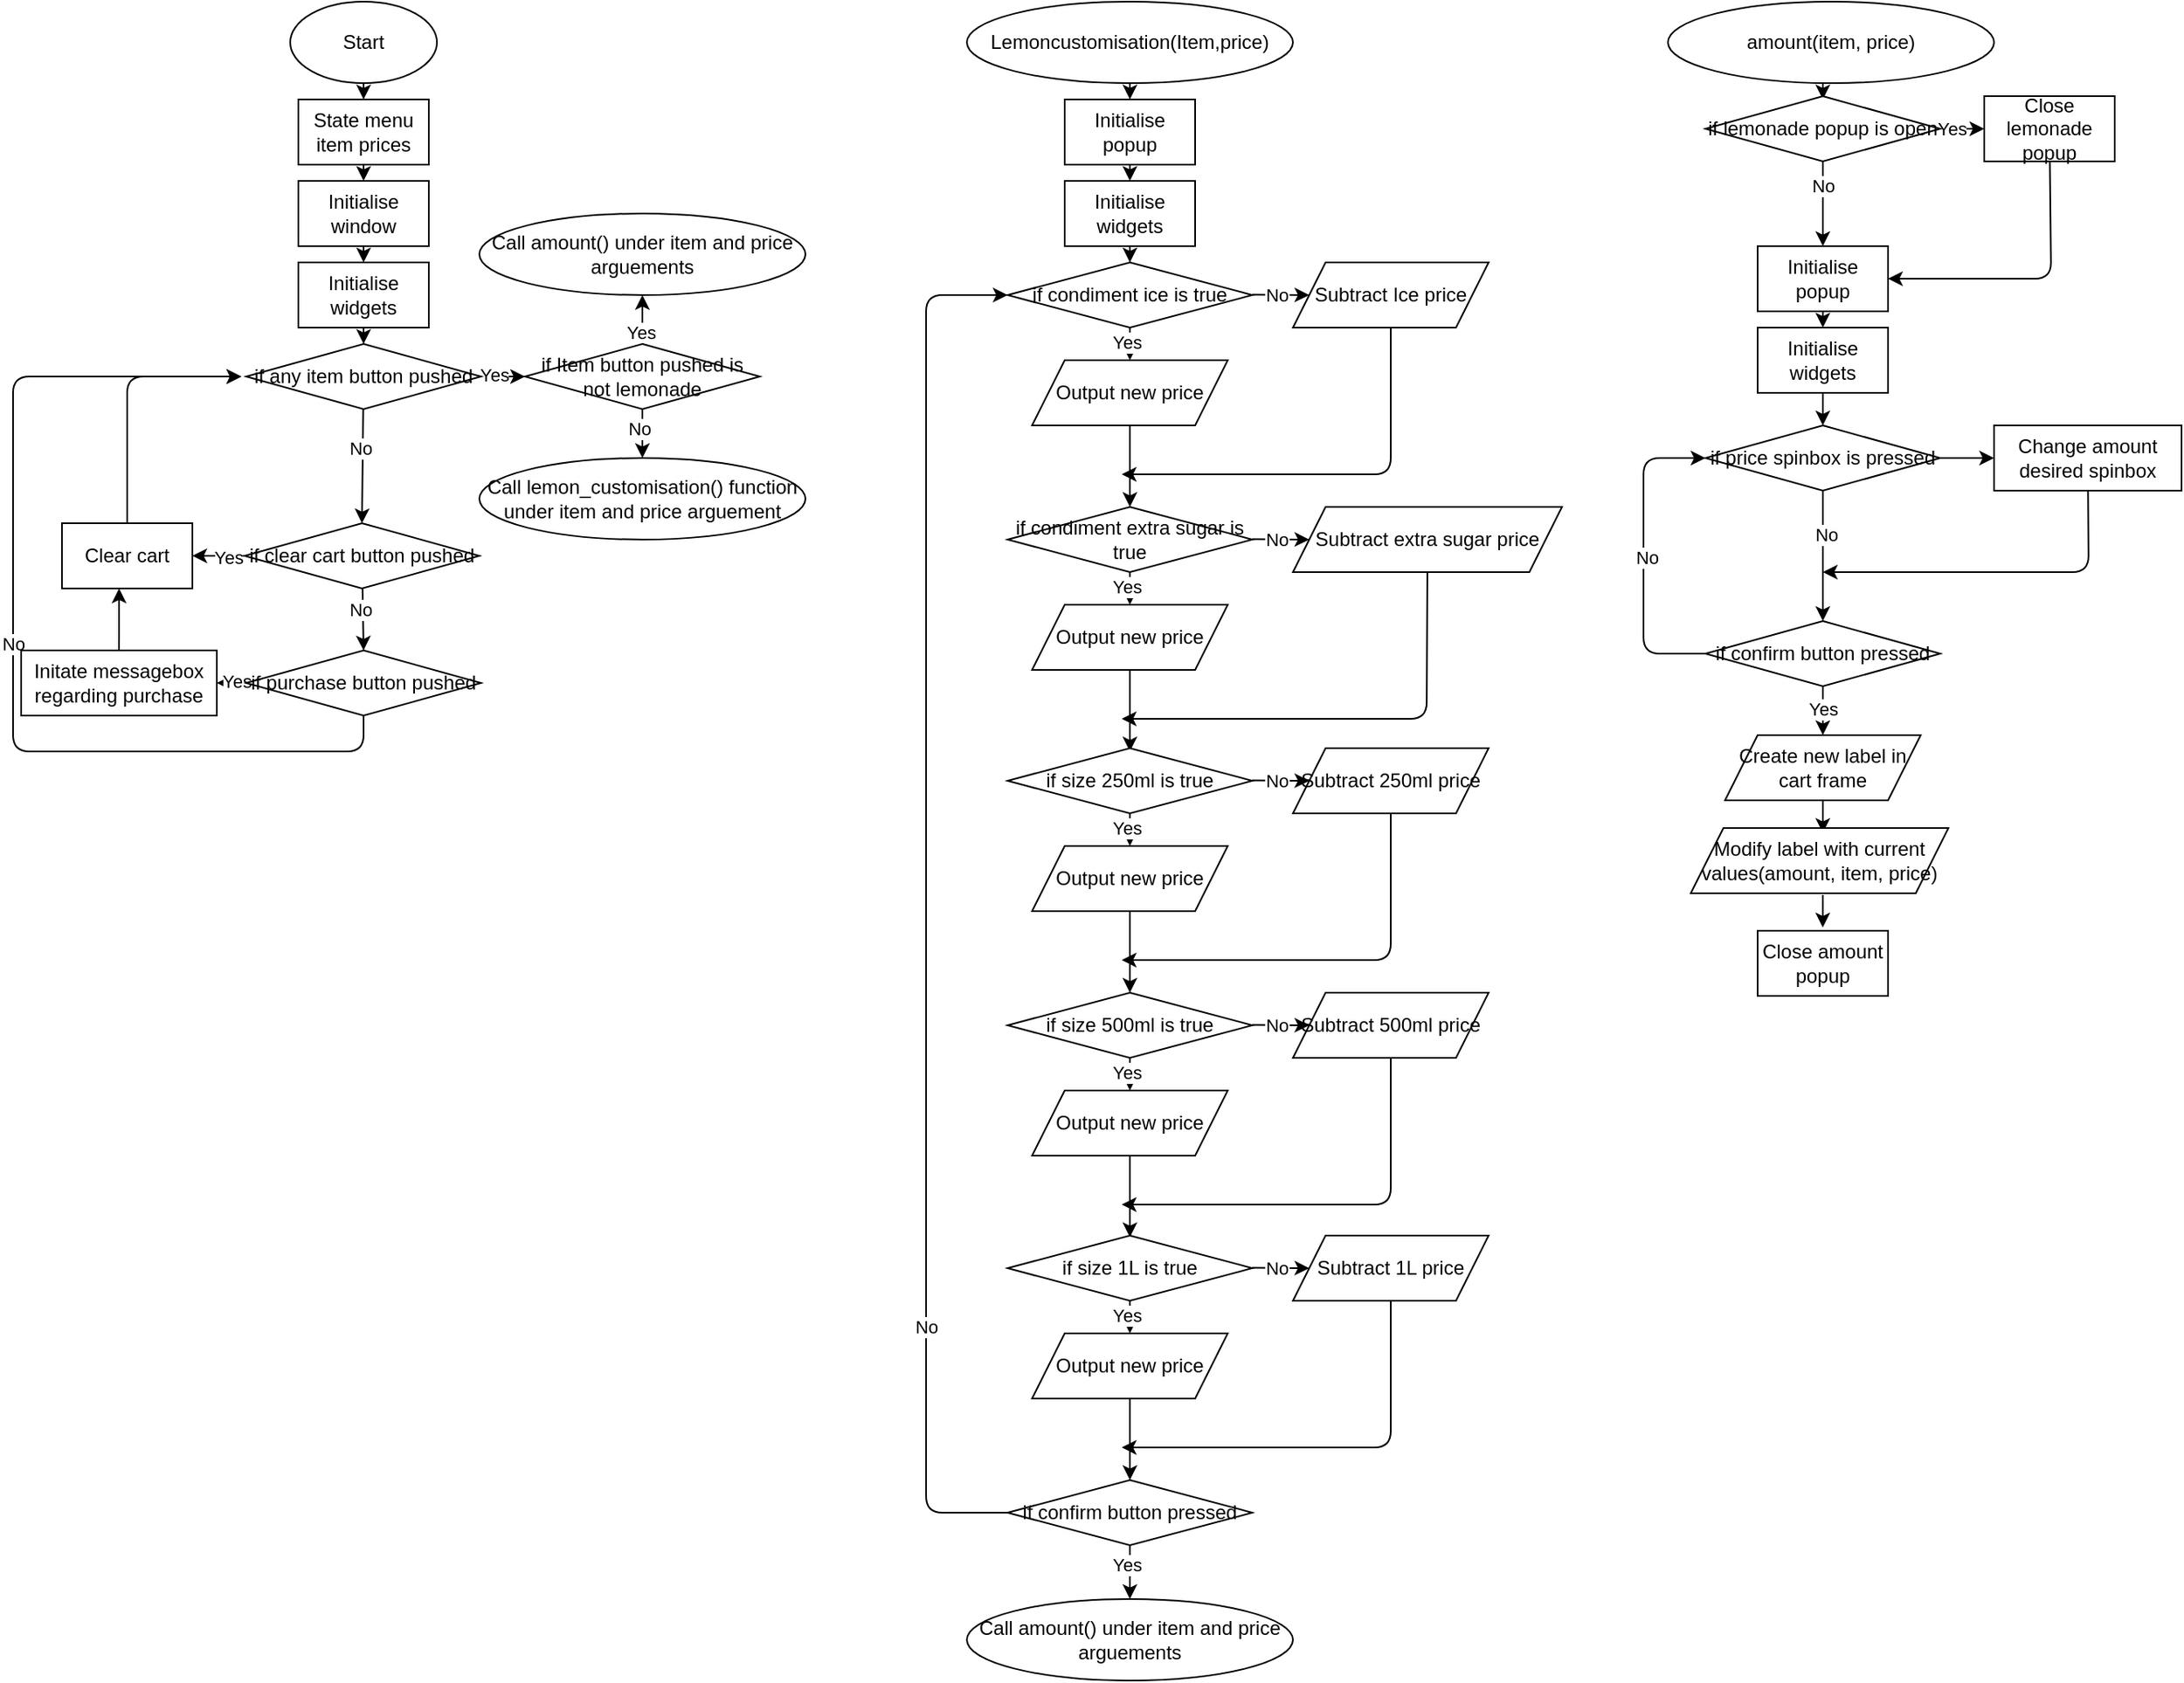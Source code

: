 <mxfile>
    <diagram id="gQBrSUTyi3p-asBFw3YK" name="Page-1">
        <mxGraphModel dx="5008" dy="1473" grid="1" gridSize="10" guides="1" tooltips="1" connect="1" arrows="1" fold="1" page="1" pageScale="1" pageWidth="850" pageHeight="1100" math="0" shadow="0">
            <root>
                <mxCell id="0"/>
                <mxCell id="1" parent="0"/>
                <mxCell id="2" value="Start" style="ellipse;whiteSpace=wrap;html=1;" parent="1" vertex="1">
                    <mxGeometry x="-720" y="50" width="90" height="50" as="geometry"/>
                </mxCell>
                <mxCell id="3" style="edgeStyle=none;html=1;exitX=0.5;exitY=1;exitDx=0;exitDy=0;" parent="1" target="5" edge="1">
                    <mxGeometry relative="1" as="geometry">
                        <mxPoint x="-675" y="100" as="sourcePoint"/>
                    </mxGeometry>
                </mxCell>
                <mxCell id="4" style="edgeStyle=none;html=1;exitX=0.5;exitY=1;exitDx=0;exitDy=0;entryX=0.5;entryY=0;entryDx=0;entryDy=0;" parent="1" source="5" target="7" edge="1">
                    <mxGeometry relative="1" as="geometry"/>
                </mxCell>
                <mxCell id="5" value="State menu item prices" style="rounded=0;whiteSpace=wrap;html=1;" parent="1" vertex="1">
                    <mxGeometry x="-715" y="110" width="80" height="40" as="geometry"/>
                </mxCell>
                <mxCell id="6" style="edgeStyle=none;html=1;exitX=0.5;exitY=1;exitDx=0;exitDy=0;" parent="1" source="7" target="9" edge="1">
                    <mxGeometry relative="1" as="geometry"/>
                </mxCell>
                <mxCell id="7" value="Initialise window" style="rounded=0;whiteSpace=wrap;html=1;" parent="1" vertex="1">
                    <mxGeometry x="-715" y="160" width="80" height="40" as="geometry"/>
                </mxCell>
                <mxCell id="9" value="Initialise widgets" style="rounded=0;whiteSpace=wrap;html=1;" parent="1" vertex="1">
                    <mxGeometry x="-715" y="210" width="80" height="40" as="geometry"/>
                </mxCell>
                <mxCell id="12" style="edgeStyle=none;html=1;exitX=0.5;exitY=1;exitDx=0;exitDy=0;entryX=0.5;entryY=0;entryDx=0;entryDy=0;" parent="1" source="10" target="11" edge="1">
                    <mxGeometry relative="1" as="geometry"/>
                </mxCell>
                <mxCell id="37" value="No" style="edgeLabel;html=1;align=center;verticalAlign=middle;resizable=0;points=[];" parent="12" vertex="1" connectable="0">
                    <mxGeometry x="-0.225" y="-2" relative="1" as="geometry">
                        <mxPoint as="offset"/>
                    </mxGeometry>
                </mxCell>
                <mxCell id="34" style="edgeStyle=none;html=1;entryX=0.5;entryY=1;entryDx=0;entryDy=0;" parent="1" source="10" edge="1" target="36">
                    <mxGeometry relative="1" as="geometry">
                        <mxPoint x="-389" y="280" as="targetPoint"/>
                    </mxGeometry>
                </mxCell>
                <mxCell id="35" value="Yes" style="edgeLabel;html=1;align=center;verticalAlign=middle;resizable=0;points=[];" parent="34" vertex="1" connectable="0">
                    <mxGeometry x="-0.541" y="1" relative="1" as="geometry">
                        <mxPoint as="offset"/>
                    </mxGeometry>
                </mxCell>
                <mxCell id="10" value="if Item button pushed is not lemonade" style="rhombus;whiteSpace=wrap;html=1;" parent="1" vertex="1">
                    <mxGeometry x="-576" y="260" width="144" height="40" as="geometry"/>
                </mxCell>
                <mxCell id="11" value="Call lemon_customisation() function under item and price arguement" style="ellipse;whiteSpace=wrap;html=1;" parent="1" vertex="1">
                    <mxGeometry x="-604" y="330" width="200" height="50" as="geometry"/>
                </mxCell>
                <mxCell id="18" value="Lemoncustomisation(Item,price)" style="ellipse;whiteSpace=wrap;html=1;" parent="1" vertex="1">
                    <mxGeometry x="-305" y="50" width="200" height="50" as="geometry"/>
                </mxCell>
                <mxCell id="20" style="edgeStyle=none;html=1;exitX=0.5;exitY=1;exitDx=0;exitDy=0;entryX=0.5;entryY=0;entryDx=0;entryDy=0;" parent="1" target="22" edge="1">
                    <mxGeometry relative="1" as="geometry">
                        <mxPoint x="-205" y="100" as="sourcePoint"/>
                    </mxGeometry>
                </mxCell>
                <mxCell id="21" style="edgeStyle=none;html=1;exitX=0.5;exitY=1;exitDx=0;exitDy=0;" parent="1" source="22" target="24" edge="1">
                    <mxGeometry relative="1" as="geometry"/>
                </mxCell>
                <mxCell id="22" value="Initialise popup" style="rounded=0;whiteSpace=wrap;html=1;" parent="1" vertex="1">
                    <mxGeometry x="-245" y="110" width="80" height="40" as="geometry"/>
                </mxCell>
                <mxCell id="23" style="edgeStyle=none;html=1;exitX=0.5;exitY=1;exitDx=0;exitDy=0;entryX=0.5;entryY=0;entryDx=0;entryDy=0;" parent="1" source="24" edge="1">
                    <mxGeometry relative="1" as="geometry">
                        <mxPoint x="-205" y="210" as="targetPoint"/>
                    </mxGeometry>
                </mxCell>
                <mxCell id="24" value="Initialise widgets" style="rounded=0;whiteSpace=wrap;html=1;" parent="1" vertex="1">
                    <mxGeometry x="-245" y="160" width="80" height="40" as="geometry"/>
                </mxCell>
                <mxCell id="29" value="" style="edgeStyle=none;html=1;" parent="1" source="25" target="28" edge="1">
                    <mxGeometry relative="1" as="geometry"/>
                </mxCell>
                <mxCell id="30" value="Yes" style="edgeLabel;html=1;align=center;verticalAlign=middle;resizable=0;points=[];" parent="29" vertex="1" connectable="0">
                    <mxGeometry x="-0.13" y="-2" relative="1" as="geometry">
                        <mxPoint as="offset"/>
                    </mxGeometry>
                </mxCell>
                <mxCell id="31" style="edgeStyle=none;html=1;" parent="1" edge="1">
                    <mxGeometry relative="1" as="geometry">
                        <mxPoint x="-95" y="230" as="targetPoint"/>
                        <mxPoint x="-130" y="229.79" as="sourcePoint"/>
                    </mxGeometry>
                </mxCell>
                <mxCell id="32" value="No" style="edgeLabel;html=1;align=center;verticalAlign=middle;resizable=0;points=[];" parent="31" vertex="1" connectable="0">
                    <mxGeometry x="-0.162" relative="1" as="geometry">
                        <mxPoint as="offset"/>
                    </mxGeometry>
                </mxCell>
                <mxCell id="25" value="if condiment ice is true" style="rhombus;whiteSpace=wrap;html=1;" parent="1" vertex="1">
                    <mxGeometry x="-280" y="210" width="150" height="40" as="geometry"/>
                </mxCell>
                <mxCell id="38" style="edgeStyle=none;html=1;" parent="1" source="28" edge="1">
                    <mxGeometry relative="1" as="geometry">
                        <mxPoint x="-205" y="360" as="targetPoint"/>
                    </mxGeometry>
                </mxCell>
                <mxCell id="28" value="Output new price" style="shape=parallelogram;perimeter=parallelogramPerimeter;whiteSpace=wrap;html=1;fixedSize=1;" parent="1" vertex="1">
                    <mxGeometry x="-265" y="270" width="120" height="40" as="geometry"/>
                </mxCell>
                <mxCell id="39" style="edgeStyle=none;html=1;" parent="1" source="33" edge="1">
                    <mxGeometry relative="1" as="geometry">
                        <mxPoint x="-210" y="340" as="targetPoint"/>
                        <Array as="points">
                            <mxPoint x="-45" y="340"/>
                        </Array>
                    </mxGeometry>
                </mxCell>
                <mxCell id="33" value="Subtract Ice price" style="shape=parallelogram;perimeter=parallelogramPerimeter;whiteSpace=wrap;html=1;fixedSize=1;" parent="1" vertex="1">
                    <mxGeometry x="-105" y="210" width="120" height="40" as="geometry"/>
                </mxCell>
                <mxCell id="36" value="Call amount() under item and price arguements" style="ellipse;whiteSpace=wrap;html=1;" parent="1" vertex="1">
                    <mxGeometry x="-604" y="180" width="200" height="50" as="geometry"/>
                </mxCell>
                <mxCell id="41" value="" style="edgeStyle=none;html=1;" parent="1" source="45" target="47" edge="1">
                    <mxGeometry relative="1" as="geometry"/>
                </mxCell>
                <mxCell id="42" value="Yes" style="edgeLabel;html=1;align=center;verticalAlign=middle;resizable=0;points=[];" parent="41" vertex="1" connectable="0">
                    <mxGeometry x="-0.13" y="-2" relative="1" as="geometry">
                        <mxPoint as="offset"/>
                    </mxGeometry>
                </mxCell>
                <mxCell id="43" style="edgeStyle=none;html=1;" parent="1" edge="1">
                    <mxGeometry relative="1" as="geometry">
                        <mxPoint x="-95" y="380" as="targetPoint"/>
                        <mxPoint x="-130" y="379.79" as="sourcePoint"/>
                    </mxGeometry>
                </mxCell>
                <mxCell id="44" value="No" style="edgeLabel;html=1;align=center;verticalAlign=middle;resizable=0;points=[];" parent="43" vertex="1" connectable="0">
                    <mxGeometry x="-0.162" relative="1" as="geometry">
                        <mxPoint as="offset"/>
                    </mxGeometry>
                </mxCell>
                <mxCell id="45" value="if condiment extra sugar is true" style="rhombus;whiteSpace=wrap;html=1;" parent="1" vertex="1">
                    <mxGeometry x="-280" y="360" width="150" height="40" as="geometry"/>
                </mxCell>
                <mxCell id="46" style="edgeStyle=none;html=1;" parent="1" source="47" edge="1">
                    <mxGeometry relative="1" as="geometry">
                        <mxPoint x="-205" y="510" as="targetPoint"/>
                    </mxGeometry>
                </mxCell>
                <mxCell id="47" value="Output new price" style="shape=parallelogram;perimeter=parallelogramPerimeter;whiteSpace=wrap;html=1;fixedSize=1;" parent="1" vertex="1">
                    <mxGeometry x="-265" y="420" width="120" height="40" as="geometry"/>
                </mxCell>
                <mxCell id="48" style="edgeStyle=none;html=1;" parent="1" edge="1">
                    <mxGeometry relative="1" as="geometry">
                        <mxPoint x="-210" y="490" as="targetPoint"/>
                        <Array as="points">
                            <mxPoint x="-23" y="490"/>
                        </Array>
                        <mxPoint x="-22.553" y="400" as="sourcePoint"/>
                    </mxGeometry>
                </mxCell>
                <mxCell id="49" value="Subtract extra sugar price" style="shape=parallelogram;perimeter=parallelogramPerimeter;whiteSpace=wrap;html=1;fixedSize=1;" parent="1" vertex="1">
                    <mxGeometry x="-105" y="360" width="165" height="40" as="geometry"/>
                </mxCell>
                <mxCell id="50" value="" style="edgeStyle=none;html=1;" parent="1" source="54" target="56" edge="1">
                    <mxGeometry relative="1" as="geometry"/>
                </mxCell>
                <mxCell id="51" value="Yes" style="edgeLabel;html=1;align=center;verticalAlign=middle;resizable=0;points=[];" parent="50" vertex="1" connectable="0">
                    <mxGeometry x="-0.13" y="-2" relative="1" as="geometry">
                        <mxPoint as="offset"/>
                    </mxGeometry>
                </mxCell>
                <mxCell id="52" style="edgeStyle=none;html=1;" parent="1" edge="1">
                    <mxGeometry relative="1" as="geometry">
                        <mxPoint x="-95" y="528" as="targetPoint"/>
                        <mxPoint x="-130" y="527.79" as="sourcePoint"/>
                    </mxGeometry>
                </mxCell>
                <mxCell id="53" value="No" style="edgeLabel;html=1;align=center;verticalAlign=middle;resizable=0;points=[];" parent="52" vertex="1" connectable="0">
                    <mxGeometry x="-0.162" relative="1" as="geometry">
                        <mxPoint as="offset"/>
                    </mxGeometry>
                </mxCell>
                <mxCell id="54" value="if size 250ml is true" style="rhombus;whiteSpace=wrap;html=1;" parent="1" vertex="1">
                    <mxGeometry x="-280" y="508" width="150" height="40" as="geometry"/>
                </mxCell>
                <mxCell id="55" style="edgeStyle=none;html=1;" parent="1" source="56" edge="1">
                    <mxGeometry relative="1" as="geometry">
                        <mxPoint x="-205" y="658" as="targetPoint"/>
                    </mxGeometry>
                </mxCell>
                <mxCell id="56" value="Output new price" style="shape=parallelogram;perimeter=parallelogramPerimeter;whiteSpace=wrap;html=1;fixedSize=1;" parent="1" vertex="1">
                    <mxGeometry x="-265" y="568" width="120" height="40" as="geometry"/>
                </mxCell>
                <mxCell id="57" style="edgeStyle=none;html=1;" parent="1" source="58" edge="1">
                    <mxGeometry relative="1" as="geometry">
                        <mxPoint x="-210" y="638" as="targetPoint"/>
                        <Array as="points">
                            <mxPoint x="-45" y="638"/>
                        </Array>
                    </mxGeometry>
                </mxCell>
                <mxCell id="58" value="Subtract 250ml price" style="shape=parallelogram;perimeter=parallelogramPerimeter;whiteSpace=wrap;html=1;fixedSize=1;" parent="1" vertex="1">
                    <mxGeometry x="-105" y="508" width="120" height="40" as="geometry"/>
                </mxCell>
                <mxCell id="59" value="" style="edgeStyle=none;html=1;" parent="1" source="63" target="65" edge="1">
                    <mxGeometry relative="1" as="geometry"/>
                </mxCell>
                <mxCell id="60" value="Yes" style="edgeLabel;html=1;align=center;verticalAlign=middle;resizable=0;points=[];" parent="59" vertex="1" connectable="0">
                    <mxGeometry x="-0.13" y="-2" relative="1" as="geometry">
                        <mxPoint as="offset"/>
                    </mxGeometry>
                </mxCell>
                <mxCell id="61" style="edgeStyle=none;html=1;" parent="1" edge="1">
                    <mxGeometry relative="1" as="geometry">
                        <mxPoint x="-95" y="678" as="targetPoint"/>
                        <mxPoint x="-130" y="677.79" as="sourcePoint"/>
                    </mxGeometry>
                </mxCell>
                <mxCell id="62" value="No" style="edgeLabel;html=1;align=center;verticalAlign=middle;resizable=0;points=[];" parent="61" vertex="1" connectable="0">
                    <mxGeometry x="-0.162" relative="1" as="geometry">
                        <mxPoint as="offset"/>
                    </mxGeometry>
                </mxCell>
                <mxCell id="63" value="&lt;span style=&quot;color: rgb(0, 0, 0);&quot;&gt;if size 500ml is true&lt;/span&gt;" style="rhombus;whiteSpace=wrap;html=1;" parent="1" vertex="1">
                    <mxGeometry x="-280" y="658" width="150" height="40" as="geometry"/>
                </mxCell>
                <mxCell id="64" style="edgeStyle=none;html=1;" parent="1" source="65" edge="1">
                    <mxGeometry relative="1" as="geometry">
                        <mxPoint x="-205" y="808" as="targetPoint"/>
                    </mxGeometry>
                </mxCell>
                <mxCell id="65" value="Output new price" style="shape=parallelogram;perimeter=parallelogramPerimeter;whiteSpace=wrap;html=1;fixedSize=1;" parent="1" vertex="1">
                    <mxGeometry x="-265" y="718" width="120" height="40" as="geometry"/>
                </mxCell>
                <mxCell id="68" style="edgeStyle=none;html=1;" parent="1" source="69" edge="1">
                    <mxGeometry relative="1" as="geometry">
                        <mxPoint x="-210" y="788" as="targetPoint"/>
                        <Array as="points">
                            <mxPoint x="-45" y="788"/>
                        </Array>
                    </mxGeometry>
                </mxCell>
                <mxCell id="69" value="Subtract 500ml price" style="shape=parallelogram;perimeter=parallelogramPerimeter;whiteSpace=wrap;html=1;fixedSize=1;" parent="1" vertex="1">
                    <mxGeometry x="-105" y="658" width="120" height="40" as="geometry"/>
                </mxCell>
                <mxCell id="70" value="" style="edgeStyle=none;html=1;" parent="1" source="74" target="76" edge="1">
                    <mxGeometry relative="1" as="geometry"/>
                </mxCell>
                <mxCell id="71" value="Yes" style="edgeLabel;html=1;align=center;verticalAlign=middle;resizable=0;points=[];" parent="70" vertex="1" connectable="0">
                    <mxGeometry x="-0.13" y="-2" relative="1" as="geometry">
                        <mxPoint as="offset"/>
                    </mxGeometry>
                </mxCell>
                <mxCell id="72" style="edgeStyle=none;html=1;" parent="1" edge="1">
                    <mxGeometry relative="1" as="geometry">
                        <mxPoint x="-95" y="827" as="targetPoint"/>
                        <mxPoint x="-130" y="826.79" as="sourcePoint"/>
                    </mxGeometry>
                </mxCell>
                <mxCell id="73" value="No" style="edgeLabel;html=1;align=center;verticalAlign=middle;resizable=0;points=[];" parent="72" vertex="1" connectable="0">
                    <mxGeometry x="-0.162" relative="1" as="geometry">
                        <mxPoint as="offset"/>
                    </mxGeometry>
                </mxCell>
                <mxCell id="74" value="&lt;span style=&quot;color: rgb(0, 0, 0);&quot;&gt;if size 1L is true&lt;/span&gt;" style="rhombus;whiteSpace=wrap;html=1;" parent="1" vertex="1">
                    <mxGeometry x="-280" y="807" width="150" height="40" as="geometry"/>
                </mxCell>
                <mxCell id="75" style="edgeStyle=none;html=1;" parent="1" source="76" edge="1">
                    <mxGeometry relative="1" as="geometry">
                        <mxPoint x="-205" y="957" as="targetPoint"/>
                    </mxGeometry>
                </mxCell>
                <mxCell id="76" value="Output new price" style="shape=parallelogram;perimeter=parallelogramPerimeter;whiteSpace=wrap;html=1;fixedSize=1;" parent="1" vertex="1">
                    <mxGeometry x="-265" y="867" width="120" height="40" as="geometry"/>
                </mxCell>
                <mxCell id="77" style="edgeStyle=none;html=1;" parent="1" source="78" edge="1">
                    <mxGeometry relative="1" as="geometry">
                        <mxPoint x="-210" y="937" as="targetPoint"/>
                        <Array as="points">
                            <mxPoint x="-45" y="937"/>
                        </Array>
                    </mxGeometry>
                </mxCell>
                <mxCell id="78" value="Subtract 1L price" style="shape=parallelogram;perimeter=parallelogramPerimeter;whiteSpace=wrap;html=1;fixedSize=1;" parent="1" vertex="1">
                    <mxGeometry x="-105" y="807" width="120" height="40" as="geometry"/>
                </mxCell>
                <mxCell id="80" style="edgeStyle=none;html=1;" parent="1" source="79" edge="1">
                    <mxGeometry relative="1" as="geometry">
                        <mxPoint x="-205" y="1030" as="targetPoint"/>
                    </mxGeometry>
                </mxCell>
                <mxCell id="84" value="Yes" style="edgeLabel;html=1;align=center;verticalAlign=middle;resizable=0;points=[];" parent="80" vertex="1" connectable="0">
                    <mxGeometry x="-0.317" y="-2" relative="1" as="geometry">
                        <mxPoint as="offset"/>
                    </mxGeometry>
                </mxCell>
                <mxCell id="82" style="edgeStyle=none;html=1;entryX=0;entryY=0.5;entryDx=0;entryDy=0;" parent="1" source="79" target="25" edge="1">
                    <mxGeometry relative="1" as="geometry">
                        <mxPoint x="-330" y="360" as="targetPoint"/>
                        <Array as="points">
                            <mxPoint x="-330" y="977"/>
                            <mxPoint x="-330" y="230"/>
                        </Array>
                    </mxGeometry>
                </mxCell>
                <mxCell id="85" value="No" style="edgeLabel;html=1;align=center;verticalAlign=middle;resizable=0;points=[];" parent="82" vertex="1" connectable="0">
                    <mxGeometry x="-0.611" relative="1" as="geometry">
                        <mxPoint as="offset"/>
                    </mxGeometry>
                </mxCell>
                <mxCell id="79" value="&lt;span style=&quot;color: rgb(0, 0, 0);&quot;&gt;if confirm button pressed&lt;/span&gt;" style="rhombus;whiteSpace=wrap;html=1;" parent="1" vertex="1">
                    <mxGeometry x="-280" y="957" width="150" height="40" as="geometry"/>
                </mxCell>
                <mxCell id="81" value="Call amount() under item and price arguements" style="ellipse;whiteSpace=wrap;html=1;" parent="1" vertex="1">
                    <mxGeometry x="-305" y="1030" width="200" height="50" as="geometry"/>
                </mxCell>
                <mxCell id="86" value="amount(item, price)" style="ellipse;whiteSpace=wrap;html=1;" parent="1" vertex="1">
                    <mxGeometry x="125" y="50" width="200" height="50" as="geometry"/>
                </mxCell>
                <mxCell id="87" style="edgeStyle=none;html=1;exitX=0.5;exitY=1;exitDx=0;exitDy=0;entryX=0.5;entryY=0;entryDx=0;entryDy=0;" parent="1" source="95" target="89" edge="1">
                    <mxGeometry relative="1" as="geometry">
                        <mxPoint x="220" y="190" as="sourcePoint"/>
                    </mxGeometry>
                </mxCell>
                <mxCell id="96" value="No" style="edgeLabel;html=1;align=center;verticalAlign=middle;resizable=0;points=[];" parent="87" vertex="1" connectable="0">
                    <mxGeometry x="-0.417" relative="1" as="geometry">
                        <mxPoint as="offset"/>
                    </mxGeometry>
                </mxCell>
                <mxCell id="88" style="edgeStyle=none;html=1;exitX=0.5;exitY=1;exitDx=0;exitDy=0;" parent="1" source="89" target="90" edge="1">
                    <mxGeometry relative="1" as="geometry"/>
                </mxCell>
                <mxCell id="89" value="Initialise popup" style="rounded=0;whiteSpace=wrap;html=1;" parent="1" vertex="1">
                    <mxGeometry x="180" y="200" width="80" height="40" as="geometry"/>
                </mxCell>
                <mxCell id="101" style="edgeStyle=none;html=1;entryX=0.5;entryY=0;entryDx=0;entryDy=0;" edge="1" parent="1" source="90" target="100">
                    <mxGeometry relative="1" as="geometry"/>
                </mxCell>
                <mxCell id="90" value="Initialise widgets" style="rounded=0;whiteSpace=wrap;html=1;" parent="1" vertex="1">
                    <mxGeometry x="180" y="250" width="80" height="40" as="geometry"/>
                </mxCell>
                <mxCell id="93" value="Close lemonade popup" style="rounded=0;whiteSpace=wrap;html=1;" parent="1" vertex="1">
                    <mxGeometry x="319" y="108" width="80" height="40" as="geometry"/>
                </mxCell>
                <mxCell id="94" style="edgeStyle=none;html=1;exitX=0.5;exitY=1;exitDx=0;exitDy=0;entryX=0.5;entryY=0;entryDx=0;entryDy=0;" parent="1" edge="1">
                    <mxGeometry relative="1" as="geometry">
                        <mxPoint x="220" y="100" as="sourcePoint"/>
                        <mxPoint x="220" y="110" as="targetPoint"/>
                    </mxGeometry>
                </mxCell>
                <mxCell id="97" value="" style="edgeStyle=none;html=1;" parent="1" source="95" target="93" edge="1">
                    <mxGeometry relative="1" as="geometry"/>
                </mxCell>
                <mxCell id="98" value="Yes" style="edgeLabel;html=1;align=center;verticalAlign=middle;resizable=0;points=[];" parent="97" vertex="1" connectable="0">
                    <mxGeometry x="-0.493" relative="1" as="geometry">
                        <mxPoint as="offset"/>
                    </mxGeometry>
                </mxCell>
                <mxCell id="95" value="if lemonade popup is open" style="rhombus;whiteSpace=wrap;html=1;" parent="1" vertex="1">
                    <mxGeometry x="148" y="108" width="144" height="40" as="geometry"/>
                </mxCell>
                <mxCell id="99" style="edgeStyle=none;html=1;entryX=1;entryY=0.5;entryDx=0;entryDy=0;" parent="1" source="93" target="89" edge="1">
                    <mxGeometry relative="1" as="geometry">
                        <Array as="points">
                            <mxPoint x="360" y="220"/>
                        </Array>
                    </mxGeometry>
                </mxCell>
                <mxCell id="102" style="edgeStyle=none;html=1;" edge="1" parent="1" source="100">
                    <mxGeometry relative="1" as="geometry">
                        <mxPoint x="220" y="430" as="targetPoint"/>
                    </mxGeometry>
                </mxCell>
                <mxCell id="103" value="No" style="edgeLabel;html=1;align=center;verticalAlign=middle;resizable=0;points=[];" vertex="1" connectable="0" parent="102">
                    <mxGeometry x="-0.34" y="2" relative="1" as="geometry">
                        <mxPoint as="offset"/>
                    </mxGeometry>
                </mxCell>
                <mxCell id="105" style="edgeStyle=none;html=1;entryX=0;entryY=0.5;entryDx=0;entryDy=0;" edge="1" parent="1" source="100" target="104">
                    <mxGeometry relative="1" as="geometry"/>
                </mxCell>
                <mxCell id="100" value="if price spinbox is pressed" style="rhombus;whiteSpace=wrap;html=1;" vertex="1" parent="1">
                    <mxGeometry x="148" y="310" width="144" height="40" as="geometry"/>
                </mxCell>
                <mxCell id="106" style="edgeStyle=none;html=1;" edge="1" parent="1" source="104">
                    <mxGeometry relative="1" as="geometry">
                        <mxPoint x="220" y="400" as="targetPoint"/>
                        <Array as="points">
                            <mxPoint x="383" y="400"/>
                        </Array>
                    </mxGeometry>
                </mxCell>
                <mxCell id="104" value="Change amount desired spinbox" style="rounded=0;whiteSpace=wrap;html=1;" vertex="1" parent="1">
                    <mxGeometry x="325" y="310" width="115" height="40" as="geometry"/>
                </mxCell>
                <mxCell id="108" style="edgeStyle=none;html=1;entryX=0;entryY=0.5;entryDx=0;entryDy=0;" edge="1" parent="1" source="107" target="100">
                    <mxGeometry relative="1" as="geometry">
                        <mxPoint x="140" y="330" as="targetPoint"/>
                        <Array as="points">
                            <mxPoint x="110" y="450"/>
                            <mxPoint x="110" y="330"/>
                        </Array>
                    </mxGeometry>
                </mxCell>
                <mxCell id="109" value="No" style="edgeLabel;html=1;align=center;verticalAlign=middle;resizable=0;points=[];" vertex="1" connectable="0" parent="108">
                    <mxGeometry x="-0.008" y="-2" relative="1" as="geometry">
                        <mxPoint as="offset"/>
                    </mxGeometry>
                </mxCell>
                <mxCell id="110" style="edgeStyle=none;html=1;" edge="1" parent="1" source="107">
                    <mxGeometry relative="1" as="geometry">
                        <mxPoint x="220" y="500" as="targetPoint"/>
                    </mxGeometry>
                </mxCell>
                <mxCell id="111" value="Yes" style="edgeLabel;html=1;align=center;verticalAlign=middle;resizable=0;points=[];" vertex="1" connectable="0" parent="110">
                    <mxGeometry x="-0.116" relative="1" as="geometry">
                        <mxPoint as="offset"/>
                    </mxGeometry>
                </mxCell>
                <mxCell id="107" value="if confirm button pressed" style="rhombus;whiteSpace=wrap;html=1;" vertex="1" parent="1">
                    <mxGeometry x="148" y="430" width="144" height="40" as="geometry"/>
                </mxCell>
                <mxCell id="112" value="Close amount popup" style="rounded=0;whiteSpace=wrap;html=1;" vertex="1" parent="1">
                    <mxGeometry x="180" y="620" width="80" height="40" as="geometry"/>
                </mxCell>
                <mxCell id="117" style="edgeStyle=none;html=1;" edge="1" parent="1" source="114">
                    <mxGeometry relative="1" as="geometry">
                        <mxPoint x="220" y="560" as="targetPoint"/>
                    </mxGeometry>
                </mxCell>
                <mxCell id="114" value="Create new label in cart frame" style="shape=parallelogram;perimeter=parallelogramPerimeter;whiteSpace=wrap;html=1;fixedSize=1;" vertex="1" parent="1">
                    <mxGeometry x="160" y="500" width="120" height="40" as="geometry"/>
                </mxCell>
                <mxCell id="118" value="Modify label with current values(amount, item, price)" style="shape=parallelogram;perimeter=parallelogramPerimeter;whiteSpace=wrap;html=1;fixedSize=1;" vertex="1" parent="1">
                    <mxGeometry x="139" y="557" width="158" height="40" as="geometry"/>
                </mxCell>
                <mxCell id="119" style="edgeStyle=none;html=1;" edge="1" parent="1">
                    <mxGeometry relative="1" as="geometry">
                        <mxPoint x="219.96" y="618" as="targetPoint"/>
                        <mxPoint x="219.96" y="598" as="sourcePoint"/>
                    </mxGeometry>
                </mxCell>
                <mxCell id="120" style="edgeStyle=none;html=1;exitX=0.5;exitY=1;exitDx=0;exitDy=0;entryX=0.5;entryY=0;entryDx=0;entryDy=0;" edge="1" parent="1">
                    <mxGeometry relative="1" as="geometry">
                        <mxPoint x="-675" y="260" as="targetPoint"/>
                        <mxPoint x="-675" y="250" as="sourcePoint"/>
                    </mxGeometry>
                </mxCell>
                <mxCell id="123" style="edgeStyle=none;html=1;entryX=0;entryY=0.5;entryDx=0;entryDy=0;" edge="1" parent="1" target="10">
                    <mxGeometry relative="1" as="geometry">
                        <mxPoint x="-603" y="280" as="sourcePoint"/>
                    </mxGeometry>
                </mxCell>
                <mxCell id="124" value="Yes" style="edgeLabel;html=1;align=center;verticalAlign=middle;resizable=0;points=[];" vertex="1" connectable="0" parent="123">
                    <mxGeometry x="-0.389" y="1" relative="1" as="geometry">
                        <mxPoint as="offset"/>
                    </mxGeometry>
                </mxCell>
                <mxCell id="125" style="edgeStyle=none;html=1;entryX=0.5;entryY=0;entryDx=0;entryDy=0;" edge="1" parent="1" source="121" target="131">
                    <mxGeometry relative="1" as="geometry">
                        <mxPoint x="-675" y="340" as="targetPoint"/>
                    </mxGeometry>
                </mxCell>
                <mxCell id="126" value="No" style="edgeLabel;html=1;align=center;verticalAlign=middle;resizable=0;points=[];" vertex="1" connectable="0" parent="125">
                    <mxGeometry x="-0.314" y="-2" relative="1" as="geometry">
                        <mxPoint as="offset"/>
                    </mxGeometry>
                </mxCell>
                <mxCell id="121" value="if any item button pushed" style="rhombus;whiteSpace=wrap;html=1;" vertex="1" parent="1">
                    <mxGeometry x="-747" y="260" width="144" height="40" as="geometry"/>
                </mxCell>
                <mxCell id="129" style="edgeStyle=none;html=1;" edge="1" parent="1" source="131">
                    <mxGeometry relative="1" as="geometry">
                        <mxPoint x="-675" y="448" as="targetPoint"/>
                    </mxGeometry>
                </mxCell>
                <mxCell id="130" value="No" style="edgeLabel;html=1;align=center;verticalAlign=middle;resizable=0;points=[];" vertex="1" connectable="0" parent="129">
                    <mxGeometry x="-0.314" y="-2" relative="1" as="geometry">
                        <mxPoint as="offset"/>
                    </mxGeometry>
                </mxCell>
                <mxCell id="132" style="edgeStyle=none;html=1;entryX=1;entryY=0.5;entryDx=0;entryDy=0;" edge="1" parent="1" source="131" target="133">
                    <mxGeometry relative="1" as="geometry">
                        <mxPoint x="-570" y="390" as="targetPoint"/>
                    </mxGeometry>
                </mxCell>
                <mxCell id="135" value="Yes" style="edgeLabel;html=1;align=center;verticalAlign=middle;resizable=0;points=[];" vertex="1" connectable="0" parent="132">
                    <mxGeometry x="-0.388" y="1" relative="1" as="geometry">
                        <mxPoint as="offset"/>
                    </mxGeometry>
                </mxCell>
                <mxCell id="131" value="if clear cart button pushed" style="rhombus;whiteSpace=wrap;html=1;" vertex="1" parent="1">
                    <mxGeometry x="-748" y="370" width="144" height="40" as="geometry"/>
                </mxCell>
                <mxCell id="136" style="edgeStyle=none;html=1;" edge="1" parent="1" source="133">
                    <mxGeometry relative="1" as="geometry">
                        <mxPoint x="-750" y="280" as="targetPoint"/>
                        <Array as="points">
                            <mxPoint x="-820" y="280"/>
                        </Array>
                    </mxGeometry>
                </mxCell>
                <mxCell id="133" value="Clear cart" style="rounded=0;whiteSpace=wrap;html=1;" vertex="1" parent="1">
                    <mxGeometry x="-860" y="370" width="80" height="40" as="geometry"/>
                </mxCell>
                <mxCell id="137" value="No" style="edgeStyle=none;html=1;exitX=0.5;exitY=1;exitDx=0;exitDy=0;" edge="1" parent="1" source="139">
                    <mxGeometry relative="1" as="geometry">
                        <mxPoint x="-750" y="280" as="targetPoint"/>
                        <Array as="points">
                            <mxPoint x="-675" y="510"/>
                            <mxPoint x="-890" y="510"/>
                            <mxPoint x="-890" y="280"/>
                        </Array>
                    </mxGeometry>
                </mxCell>
                <mxCell id="143" style="edgeStyle=none;html=1;entryX=1;entryY=0.5;entryDx=0;entryDy=0;" edge="1" parent="1" source="139" target="142">
                    <mxGeometry relative="1" as="geometry"/>
                </mxCell>
                <mxCell id="144" value="Yes" style="edgeLabel;html=1;align=center;verticalAlign=middle;resizable=0;points=[];" vertex="1" connectable="0" parent="143">
                    <mxGeometry x="-0.326" y="-1" relative="1" as="geometry">
                        <mxPoint as="offset"/>
                    </mxGeometry>
                </mxCell>
                <mxCell id="139" value="if purchase button pushed" style="rhombus;whiteSpace=wrap;html=1;" vertex="1" parent="1">
                    <mxGeometry x="-747" y="448" width="144" height="40" as="geometry"/>
                </mxCell>
                <mxCell id="142" value="Initate messagebox regarding purchase" style="rounded=0;whiteSpace=wrap;html=1;" vertex="1" parent="1">
                    <mxGeometry x="-885" y="448" width="120" height="40" as="geometry"/>
                </mxCell>
                <mxCell id="145" style="edgeStyle=none;html=1;entryX=0.438;entryY=1;entryDx=0;entryDy=0;entryPerimeter=0;" edge="1" parent="1" source="142" target="133">
                    <mxGeometry relative="1" as="geometry"/>
                </mxCell>
            </root>
        </mxGraphModel>
    </diagram>
</mxfile>